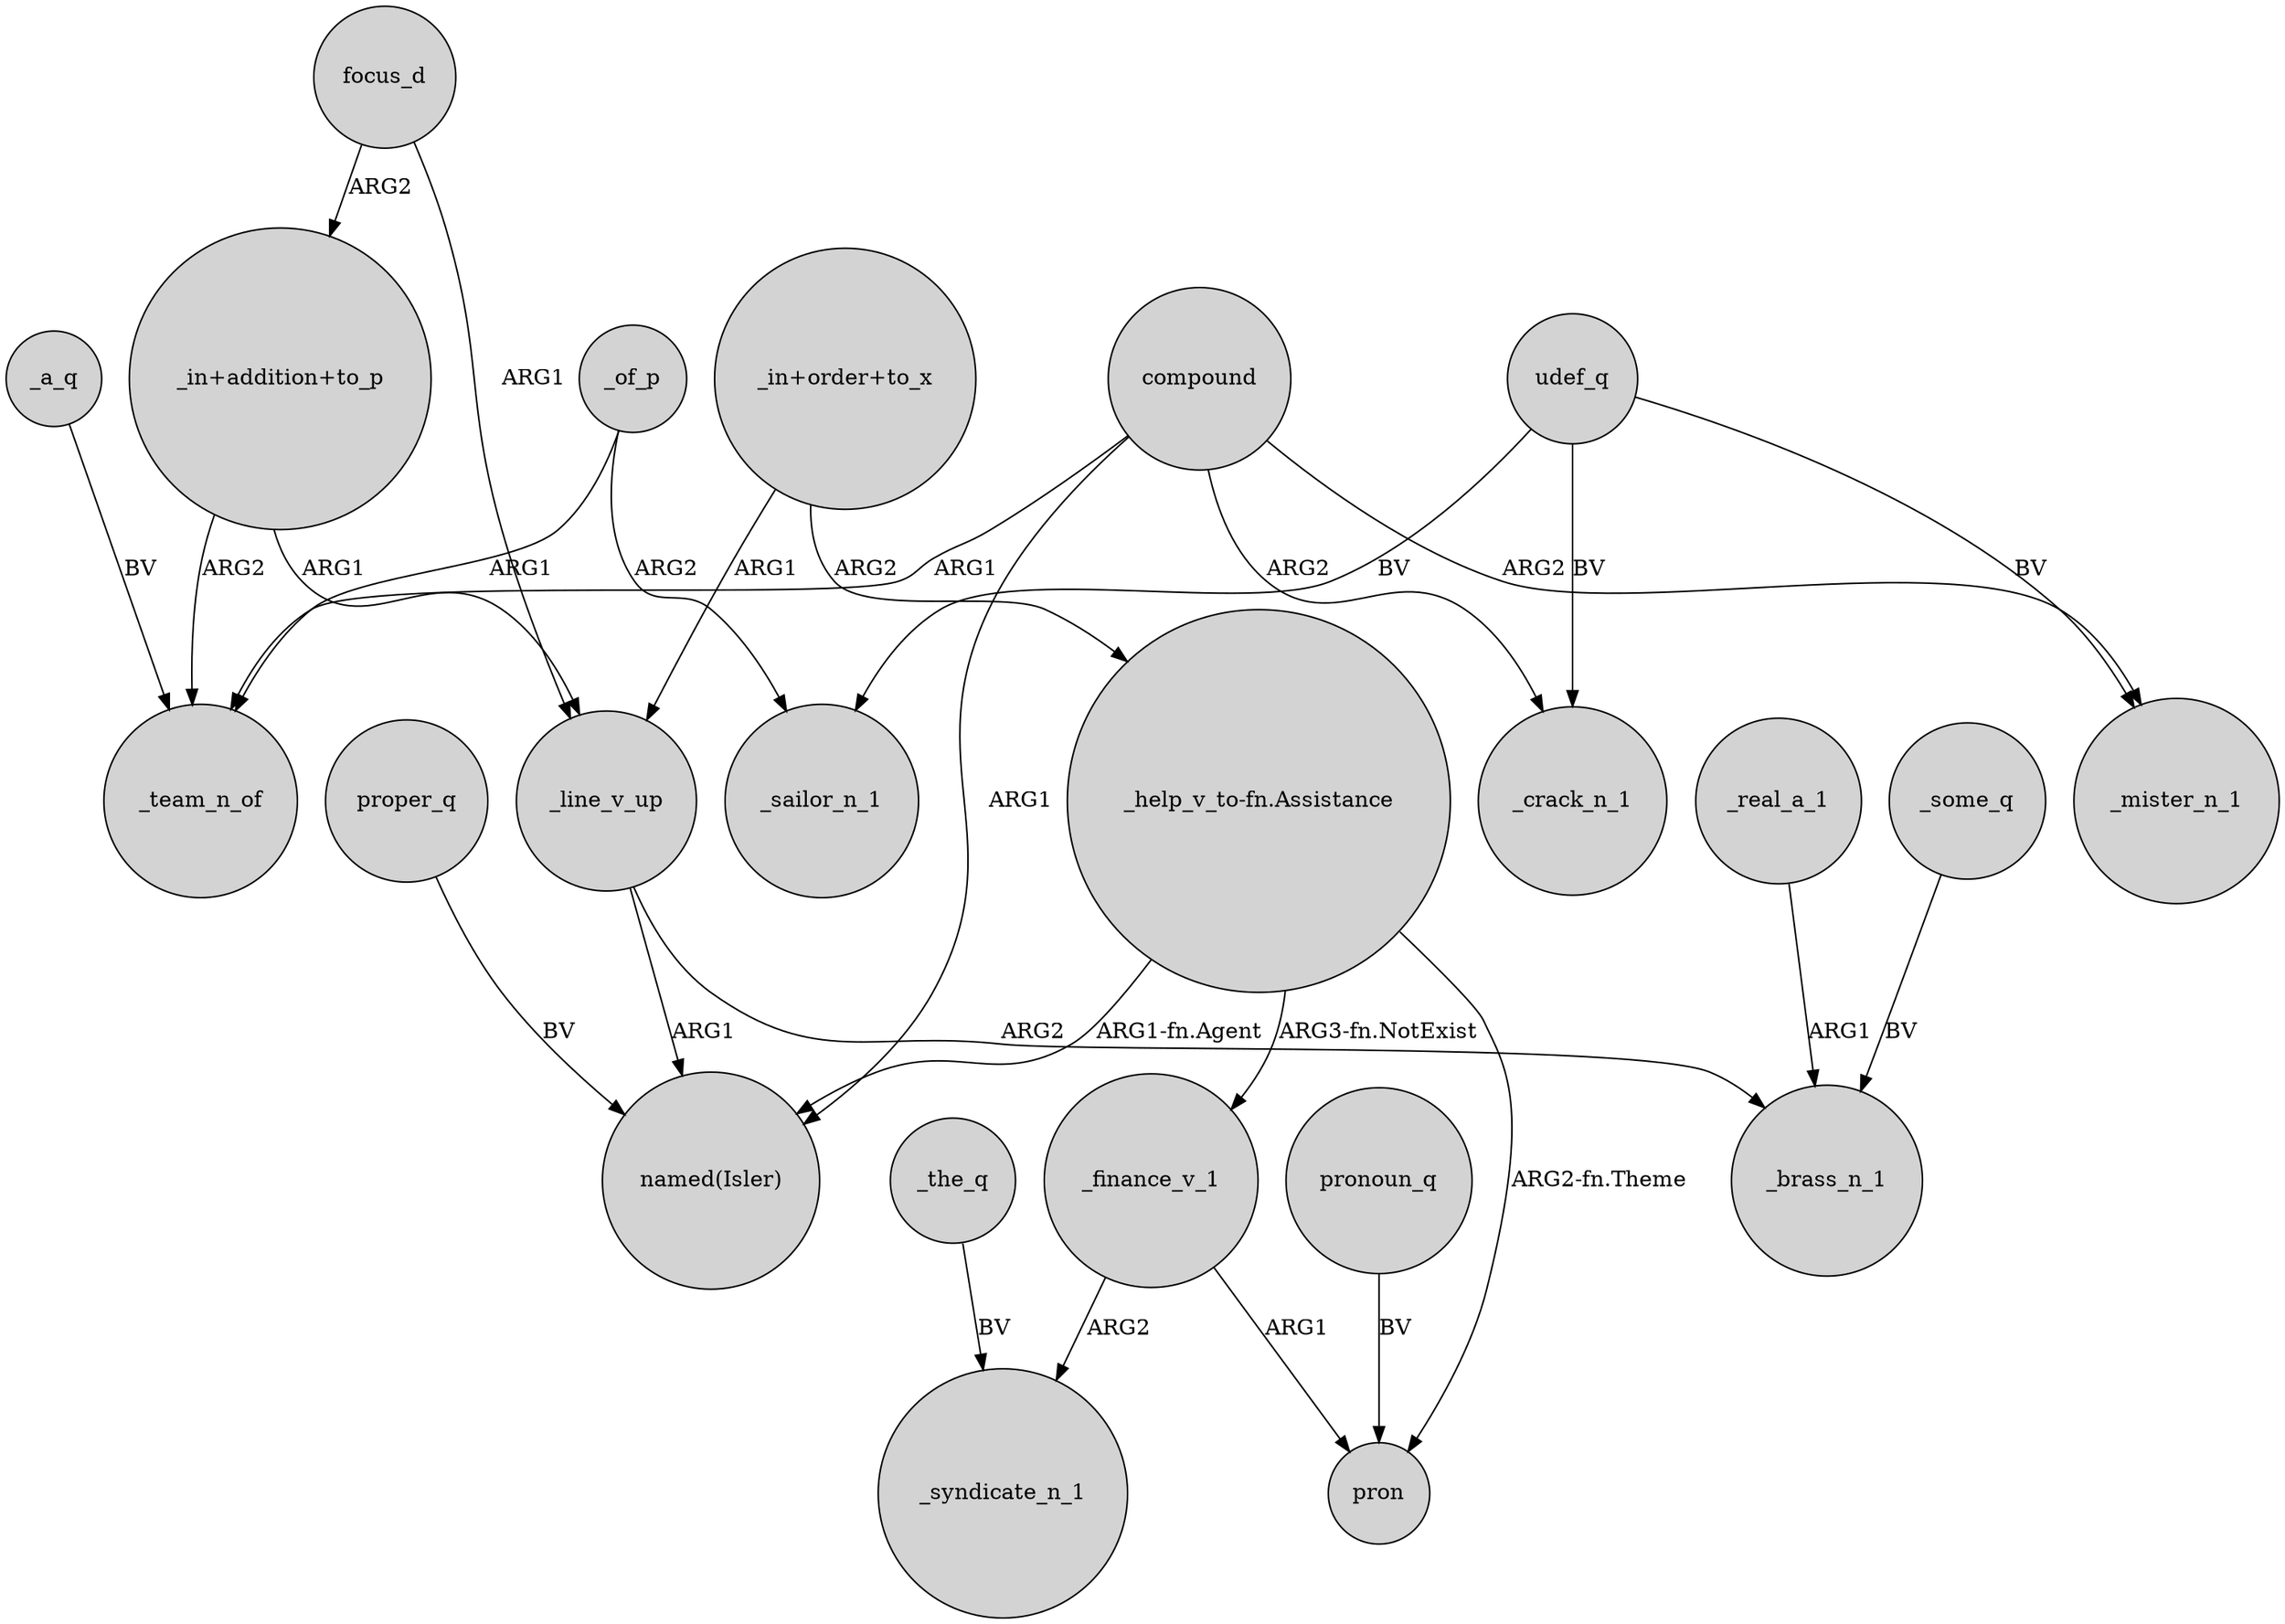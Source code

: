 digraph {
	node [shape=circle style=filled]
	compound -> _team_n_of [label=ARG1]
	_finance_v_1 -> _syndicate_n_1 [label=ARG2]
	_a_q -> _team_n_of [label=BV]
	_line_v_up -> "named(Isler)" [label=ARG1]
	compound -> _mister_n_1 [label=ARG2]
	udef_q -> _mister_n_1 [label=BV]
	"_help_v_to-fn.Assistance" -> _finance_v_1 [label="ARG3-fn.NotExist"]
	proper_q -> "named(Isler)" [label=BV]
	_some_q -> _brass_n_1 [label=BV]
	_finance_v_1 -> pron [label=ARG1]
	"_help_v_to-fn.Assistance" -> pron [label="ARG2-fn.Theme"]
	compound -> "named(Isler)" [label=ARG1]
	pronoun_q -> pron [label=BV]
	"_in+addition+to_p" -> _line_v_up [label=ARG1]
	_real_a_1 -> _brass_n_1 [label=ARG1]
	focus_d -> _line_v_up [label=ARG1]
	udef_q -> _sailor_n_1 [label=BV]
	"_in+order+to_x" -> _line_v_up [label=ARG1]
	_line_v_up -> _brass_n_1 [label=ARG2]
	_of_p -> _team_n_of [label=ARG1]
	focus_d -> "_in+addition+to_p" [label=ARG2]
	compound -> _crack_n_1 [label=ARG2]
	udef_q -> _crack_n_1 [label=BV]
	"_in+order+to_x" -> "_help_v_to-fn.Assistance" [label=ARG2]
	"_help_v_to-fn.Assistance" -> "named(Isler)" [label="ARG1-fn.Agent"]
	"_in+addition+to_p" -> _team_n_of [label=ARG2]
	_the_q -> _syndicate_n_1 [label=BV]
	_of_p -> _sailor_n_1 [label=ARG2]
}

